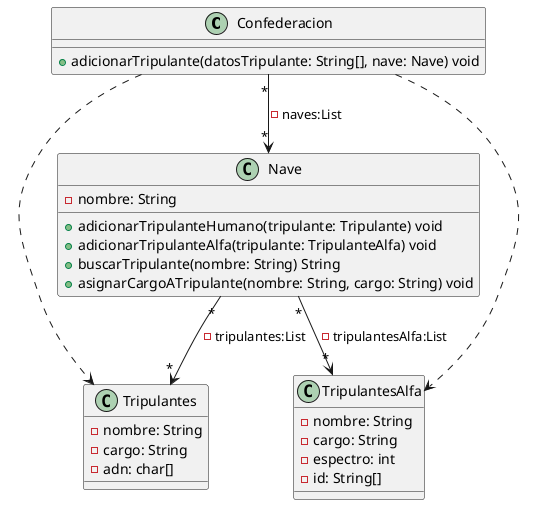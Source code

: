 @startuml 
class Confederacion {
    +adicionarTripulante(datosTripulante: String[], nave: Nave) void
}

class Nave {
    -nombre: String
    +adicionarTripulanteHumano(tripulante: Tripulante) void
    +adicionarTripulanteAlfa(tripulante: TripulanteAlfa) void
    +buscarTripulante(nombre: String) String
    +asignarCargoATripulante(nombre: String, cargo: String) void
}

class Tripulantes {
    -nombre: String
    -cargo: String
    -adn: char[]
}

class TripulantesAlfa {
    -nombre: String
    -cargo: String
    -espectro: int
    -id: String[]
}

Confederacion "*" --> "*" Nave : -naves:List
Nave "*" --> "*" Tripulantes : -tripulantes:List
Nave "*" --> "*" TripulantesAlfa : -tripulantesAlfa:List
Confederacion ..> Tripulantes
Confederacion ..> TripulantesAlfa

@enduml
